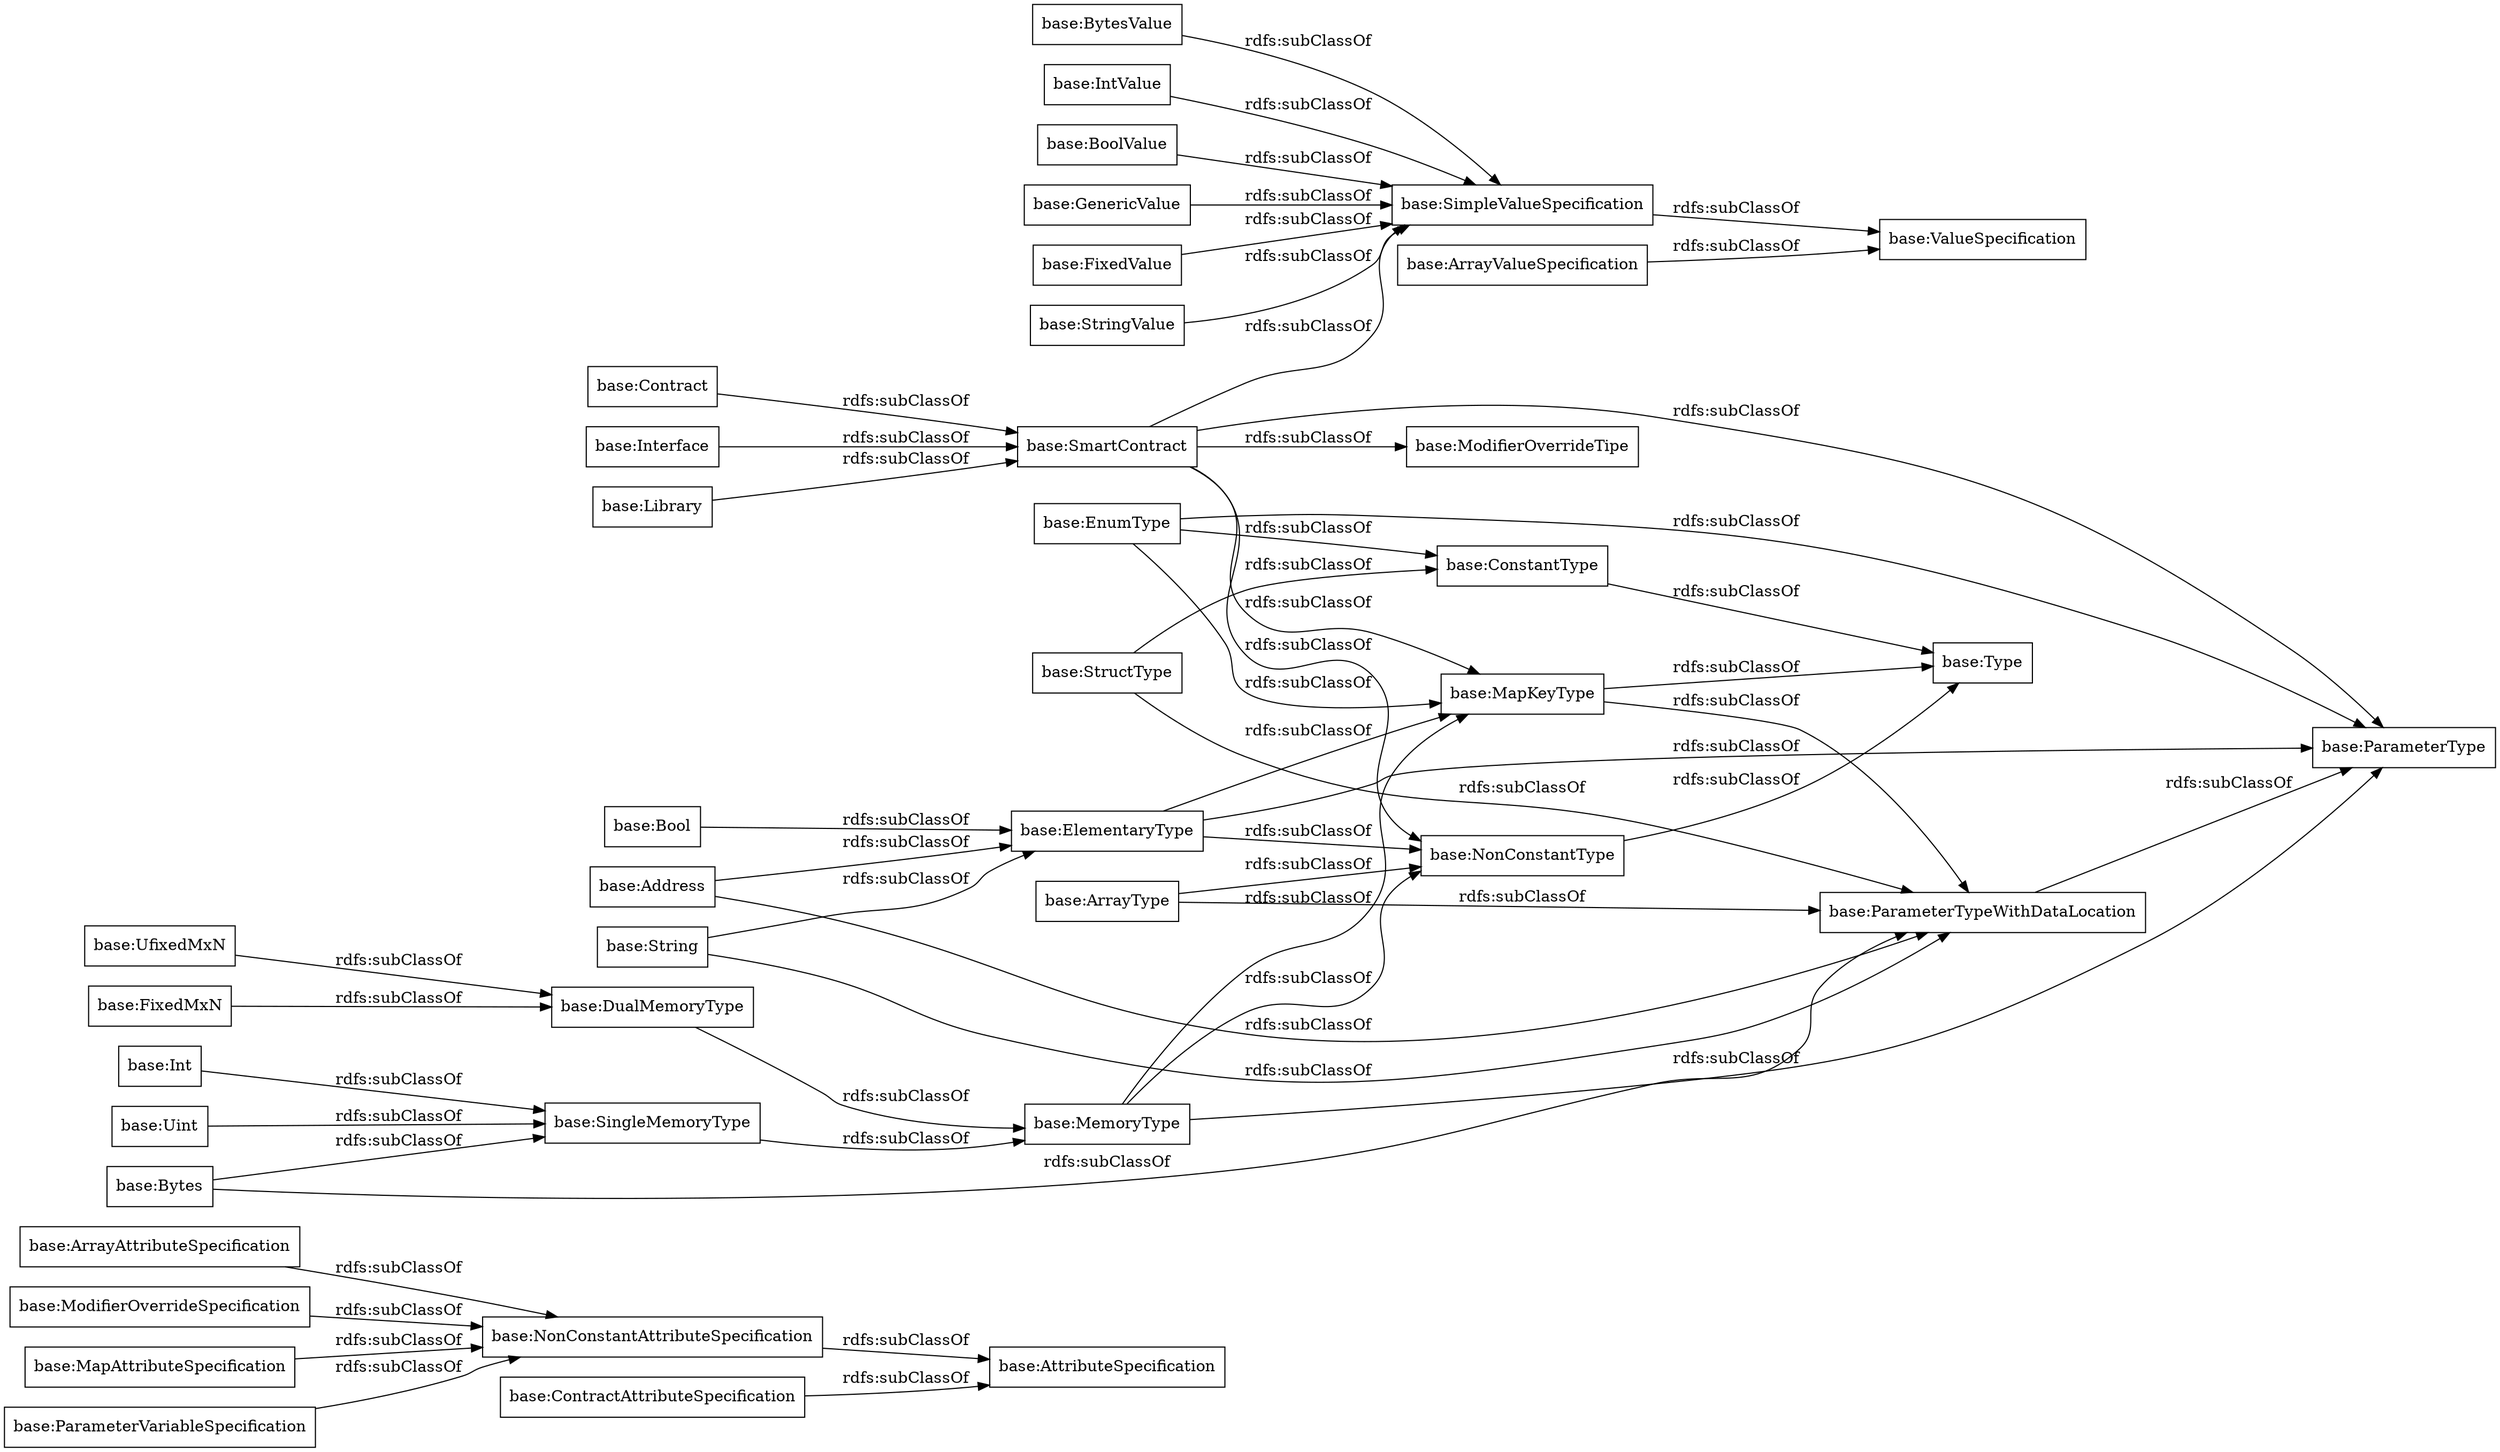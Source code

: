 digraph ar2dtool_diagram { 
rankdir=LR;
size="1000"
node [shape = rectangle, color="black"]; "base:ArrayAttributeSpecification" "base:EnumType" "base:String" "base:ConstantType" "base:DualMemoryType" "base:Uint" "base:ModifierOverrideSpecification" "base:Address" "base:AttributeSpecification" "base:NonConstantAttributeSpecification" "base:FixedMxN" "base:ParameterType" "base:ParameterTypeWithDataLocation" "base:FixedValue" "base:ArrayValueSpecification" "base:StringValue" "base:MapAttributeSpecification" "base:Bytes" "base:Bool" "base:BytesValue" "base:ValueSpecification" "base:NonConstantType" "base:MemoryType" "base:SmartContract" "base:IntValue" "base:StructType" "base:Contract" "base:ModifierOverrideTipe" "base:SimpleValueSpecification" "base:Interface" "base:ArrayType" "base:BoolValue" "base:ContractAttributeSpecification" "base:UfixedMxN" "base:Library" "base:ElementaryType" "base:ParameterVariableSpecification" "base:GenericValue" "base:SingleMemoryType" "base:Type" "base:Int" "base:MapKeyType" ; /*classes style*/
	"base:ConstantType" -> "base:Type" [ label = "rdfs:subClassOf" ];
	"base:Interface" -> "base:SmartContract" [ label = "rdfs:subClassOf" ];
	"base:ElementaryType" -> "base:ParameterType" [ label = "rdfs:subClassOf" ];
	"base:ElementaryType" -> "base:NonConstantType" [ label = "rdfs:subClassOf" ];
	"base:ElementaryType" -> "base:MapKeyType" [ label = "rdfs:subClassOf" ];
	"base:FixedMxN" -> "base:DualMemoryType" [ label = "rdfs:subClassOf" ];
	"base:GenericValue" -> "base:SimpleValueSpecification" [ label = "rdfs:subClassOf" ];
	"base:ParameterTypeWithDataLocation" -> "base:ParameterType" [ label = "rdfs:subClassOf" ];
	"base:DualMemoryType" -> "base:MemoryType" [ label = "rdfs:subClassOf" ];
	"base:SimpleValueSpecification" -> "base:ValueSpecification" [ label = "rdfs:subClassOf" ];
	"base:ContractAttributeSpecification" -> "base:AttributeSpecification" [ label = "rdfs:subClassOf" ];
	"base:Bool" -> "base:ElementaryType" [ label = "rdfs:subClassOf" ];
	"base:ParameterVariableSpecification" -> "base:NonConstantAttributeSpecification" [ label = "rdfs:subClassOf" ];
	"base:IntValue" -> "base:SimpleValueSpecification" [ label = "rdfs:subClassOf" ];
	"base:MapKeyType" -> "base:Type" [ label = "rdfs:subClassOf" ];
	"base:MapKeyType" -> "base:ParameterTypeWithDataLocation" [ label = "rdfs:subClassOf" ];
	"base:StructType" -> "base:ParameterTypeWithDataLocation" [ label = "rdfs:subClassOf" ];
	"base:StructType" -> "base:ConstantType" [ label = "rdfs:subClassOf" ];
	"base:MemoryType" -> "base:ParameterType" [ label = "rdfs:subClassOf" ];
	"base:MemoryType" -> "base:NonConstantType" [ label = "rdfs:subClassOf" ];
	"base:MemoryType" -> "base:MapKeyType" [ label = "rdfs:subClassOf" ];
	"base:ModifierOverrideSpecification" -> "base:NonConstantAttributeSpecification" [ label = "rdfs:subClassOf" ];
	"base:Library" -> "base:SmartContract" [ label = "rdfs:subClassOf" ];
	"base:Address" -> "base:ParameterTypeWithDataLocation" [ label = "rdfs:subClassOf" ];
	"base:Address" -> "base:ElementaryType" [ label = "rdfs:subClassOf" ];
	"base:BoolValue" -> "base:SimpleValueSpecification" [ label = "rdfs:subClassOf" ];
	"base:Bytes" -> "base:SingleMemoryType" [ label = "rdfs:subClassOf" ];
	"base:Bytes" -> "base:ParameterTypeWithDataLocation" [ label = "rdfs:subClassOf" ];
	"base:Contract" -> "base:SmartContract" [ label = "rdfs:subClassOf" ];
	"base:ArrayAttributeSpecification" -> "base:NonConstantAttributeSpecification" [ label = "rdfs:subClassOf" ];
	"base:ArrayType" -> "base:ParameterTypeWithDataLocation" [ label = "rdfs:subClassOf" ];
	"base:ArrayType" -> "base:NonConstantType" [ label = "rdfs:subClassOf" ];
	"base:Int" -> "base:SingleMemoryType" [ label = "rdfs:subClassOf" ];
	"base:Uint" -> "base:SingleMemoryType" [ label = "rdfs:subClassOf" ];
	"base:String" -> "base:ParameterTypeWithDataLocation" [ label = "rdfs:subClassOf" ];
	"base:String" -> "base:ElementaryType" [ label = "rdfs:subClassOf" ];
	"base:StringValue" -> "base:SimpleValueSpecification" [ label = "rdfs:subClassOf" ];
	"base:NonConstantType" -> "base:Type" [ label = "rdfs:subClassOf" ];
	"base:MapAttributeSpecification" -> "base:NonConstantAttributeSpecification" [ label = "rdfs:subClassOf" ];
	"base:EnumType" -> "base:ParameterType" [ label = "rdfs:subClassOf" ];
	"base:EnumType" -> "base:MapKeyType" [ label = "rdfs:subClassOf" ];
	"base:EnumType" -> "base:ConstantType" [ label = "rdfs:subClassOf" ];
	"base:SmartContract" -> "base:SimpleValueSpecification" [ label = "rdfs:subClassOf" ];
	"base:SmartContract" -> "base:ParameterType" [ label = "rdfs:subClassOf" ];
	"base:SmartContract" -> "base:NonConstantType" [ label = "rdfs:subClassOf" ];
	"base:SmartContract" -> "base:ModifierOverrideTipe" [ label = "rdfs:subClassOf" ];
	"base:SmartContract" -> "base:MapKeyType" [ label = "rdfs:subClassOf" ];
	"base:FixedValue" -> "base:SimpleValueSpecification" [ label = "rdfs:subClassOf" ];
	"base:SingleMemoryType" -> "base:MemoryType" [ label = "rdfs:subClassOf" ];
	"base:ArrayValueSpecification" -> "base:ValueSpecification" [ label = "rdfs:subClassOf" ];
	"base:NonConstantAttributeSpecification" -> "base:AttributeSpecification" [ label = "rdfs:subClassOf" ];
	"base:UfixedMxN" -> "base:DualMemoryType" [ label = "rdfs:subClassOf" ];
	"base:BytesValue" -> "base:SimpleValueSpecification" [ label = "rdfs:subClassOf" ];

}
